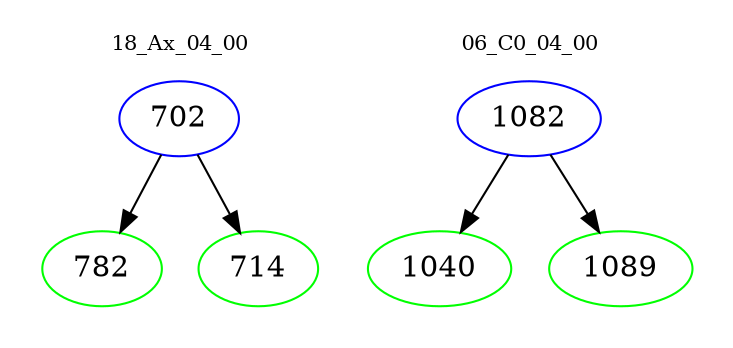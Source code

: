 digraph{
subgraph cluster_0 {
color = white
label = "18_Ax_04_00";
fontsize=10;
T0_702 [label="702", color="blue"]
T0_702 -> T0_782 [color="black"]
T0_782 [label="782", color="green"]
T0_702 -> T0_714 [color="black"]
T0_714 [label="714", color="green"]
}
subgraph cluster_1 {
color = white
label = "06_C0_04_00";
fontsize=10;
T1_1082 [label="1082", color="blue"]
T1_1082 -> T1_1040 [color="black"]
T1_1040 [label="1040", color="green"]
T1_1082 -> T1_1089 [color="black"]
T1_1089 [label="1089", color="green"]
}
}
